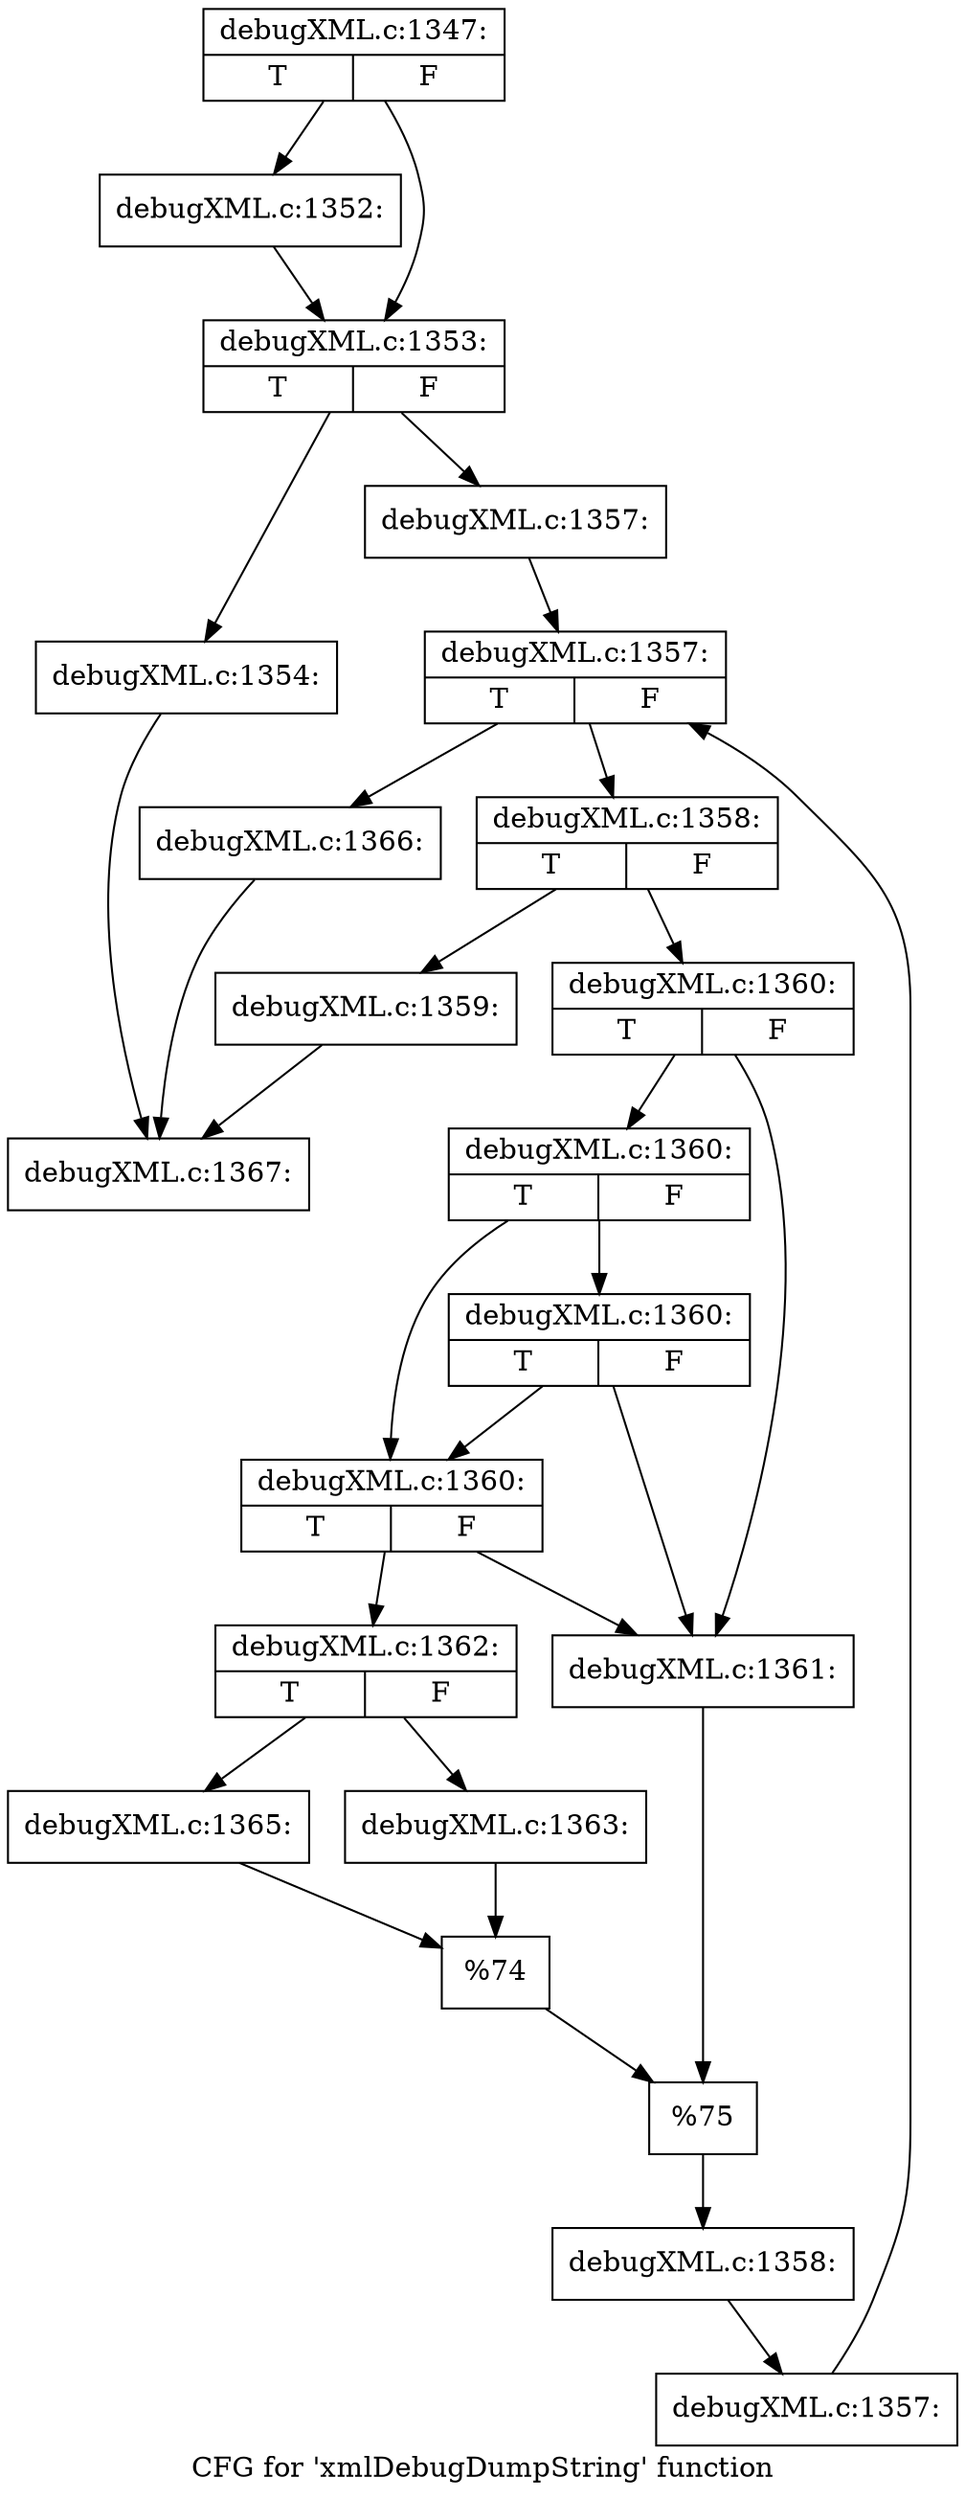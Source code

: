 digraph "CFG for 'xmlDebugDumpString' function" {
	label="CFG for 'xmlDebugDumpString' function";

	Node0x491baa0 [shape=record,label="{debugXML.c:1347:|{<s0>T|<s1>F}}"];
	Node0x491baa0 -> Node0x4928e70;
	Node0x491baa0 -> Node0x4928ec0;
	Node0x4928e70 [shape=record,label="{debugXML.c:1352:}"];
	Node0x4928e70 -> Node0x4928ec0;
	Node0x4928ec0 [shape=record,label="{debugXML.c:1353:|{<s0>T|<s1>F}}"];
	Node0x4928ec0 -> Node0x4929870;
	Node0x4928ec0 -> Node0x49298c0;
	Node0x4929870 [shape=record,label="{debugXML.c:1354:}"];
	Node0x4929870 -> Node0x48ef000;
	Node0x49298c0 [shape=record,label="{debugXML.c:1357:}"];
	Node0x49298c0 -> Node0x492a8e0;
	Node0x492a8e0 [shape=record,label="{debugXML.c:1357:|{<s0>T|<s1>F}}"];
	Node0x492a8e0 -> Node0x492b050;
	Node0x492a8e0 -> Node0x475beb0;
	Node0x492b050 [shape=record,label="{debugXML.c:1358:|{<s0>T|<s1>F}}"];
	Node0x492b050 -> Node0x492b360;
	Node0x492b050 -> Node0x492b400;
	Node0x492b360 [shape=record,label="{debugXML.c:1359:}"];
	Node0x492b360 -> Node0x48ef000;
	Node0x492b400 [shape=record,label="{debugXML.c:1360:|{<s0>T|<s1>F}}"];
	Node0x492b400 -> Node0x492b930;
	Node0x492b400 -> Node0x492ba70;
	Node0x492ba70 [shape=record,label="{debugXML.c:1360:|{<s0>T|<s1>F}}"];
	Node0x492ba70 -> Node0x492bee0;
	Node0x492ba70 -> Node0x492ba20;
	Node0x492bee0 [shape=record,label="{debugXML.c:1360:|{<s0>T|<s1>F}}"];
	Node0x492bee0 -> Node0x492b930;
	Node0x492bee0 -> Node0x492ba20;
	Node0x492ba20 [shape=record,label="{debugXML.c:1360:|{<s0>T|<s1>F}}"];
	Node0x492ba20 -> Node0x492b930;
	Node0x492ba20 -> Node0x492b9d0;
	Node0x492b930 [shape=record,label="{debugXML.c:1361:}"];
	Node0x492b930 -> Node0x492b980;
	Node0x492b9d0 [shape=record,label="{debugXML.c:1362:|{<s0>T|<s1>F}}"];
	Node0x492b9d0 -> Node0x492cfd0;
	Node0x492b9d0 -> Node0x492d070;
	Node0x492cfd0 [shape=record,label="{debugXML.c:1363:}"];
	Node0x492cfd0 -> Node0x492d020;
	Node0x492d070 [shape=record,label="{debugXML.c:1365:}"];
	Node0x492d070 -> Node0x492d020;
	Node0x492d020 [shape=record,label="{%74}"];
	Node0x492d020 -> Node0x492b980;
	Node0x492b980 [shape=record,label="{%75}"];
	Node0x492b980 -> Node0x492b3b0;
	Node0x492b3b0 [shape=record,label="{debugXML.c:1358:}"];
	Node0x492b3b0 -> Node0x4928e20;
	Node0x4928e20 [shape=record,label="{debugXML.c:1357:}"];
	Node0x4928e20 -> Node0x492a8e0;
	Node0x475beb0 [shape=record,label="{debugXML.c:1366:}"];
	Node0x475beb0 -> Node0x48ef000;
	Node0x48ef000 [shape=record,label="{debugXML.c:1367:}"];
}
